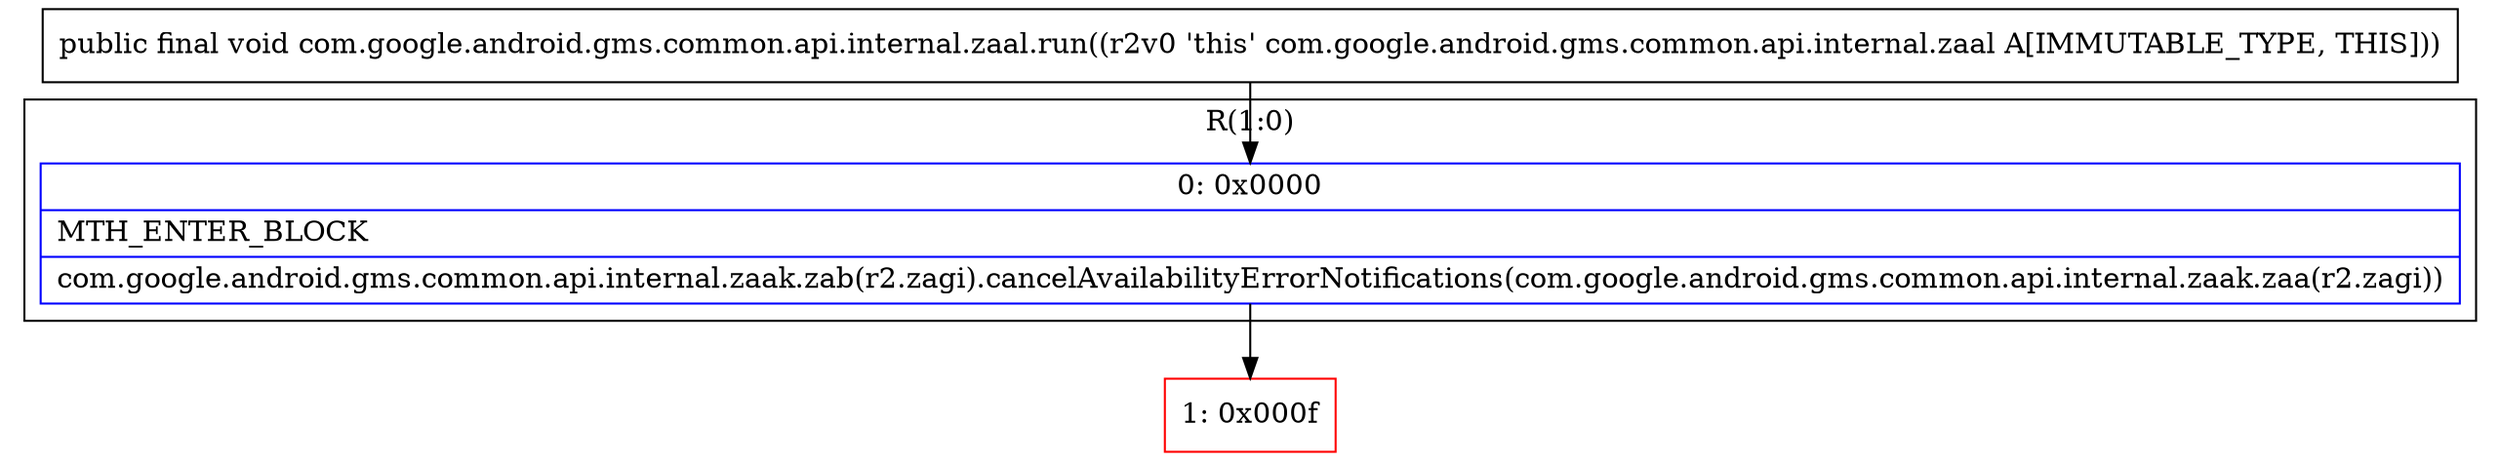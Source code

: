 digraph "CFG forcom.google.android.gms.common.api.internal.zaal.run()V" {
subgraph cluster_Region_231894709 {
label = "R(1:0)";
node [shape=record,color=blue];
Node_0 [shape=record,label="{0\:\ 0x0000|MTH_ENTER_BLOCK\l|com.google.android.gms.common.api.internal.zaak.zab(r2.zagi).cancelAvailabilityErrorNotifications(com.google.android.gms.common.api.internal.zaak.zaa(r2.zagi))\l}"];
}
Node_1 [shape=record,color=red,label="{1\:\ 0x000f}"];
MethodNode[shape=record,label="{public final void com.google.android.gms.common.api.internal.zaal.run((r2v0 'this' com.google.android.gms.common.api.internal.zaal A[IMMUTABLE_TYPE, THIS])) }"];
MethodNode -> Node_0;
Node_0 -> Node_1;
}

